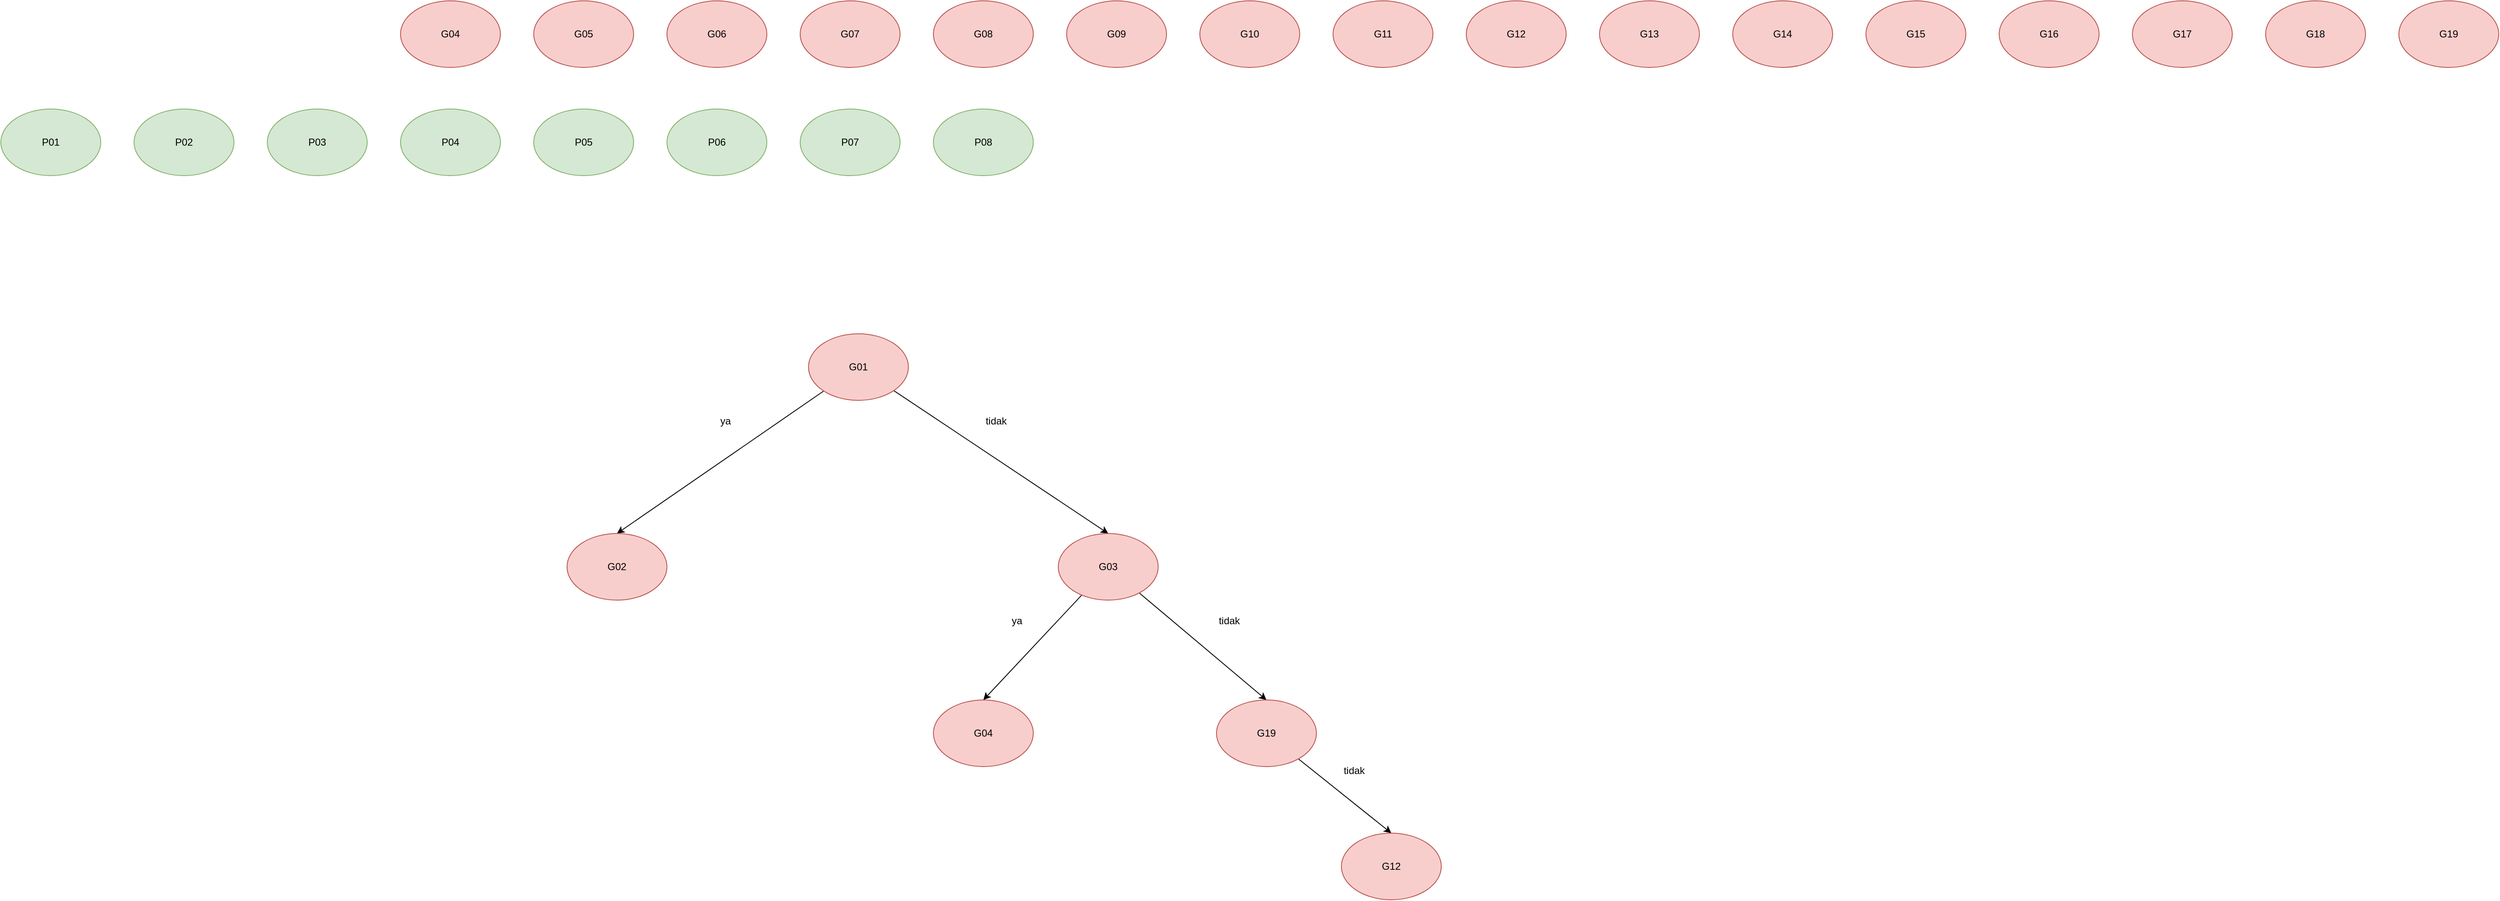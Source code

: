 <mxfile version="20.7.4" type="device"><diagram id="NqPHHrCfEFzcWrlSyfOa" name="Halaman-1"><mxGraphModel dx="1920" dy="1236" grid="1" gridSize="10" guides="1" tooltips="1" connect="1" arrows="1" fold="1" page="1" pageScale="1" pageWidth="1100" pageHeight="850" math="0" shadow="0"><root><mxCell id="0"/><mxCell id="1" parent="0"/><mxCell id="H273-vSWFd4fB-l9z2OT-55" style="edgeStyle=none;rounded=0;orthogonalLoop=1;jettySize=auto;html=1;entryX=0.5;entryY=0;entryDx=0;entryDy=0;" edge="1" parent="1" source="H273-vSWFd4fB-l9z2OT-1" target="H273-vSWFd4fB-l9z2OT-2"><mxGeometry relative="1" as="geometry"/></mxCell><mxCell id="H273-vSWFd4fB-l9z2OT-57" style="edgeStyle=none;rounded=0;orthogonalLoop=1;jettySize=auto;html=1;entryX=0.5;entryY=0;entryDx=0;entryDy=0;" edge="1" parent="1" source="H273-vSWFd4fB-l9z2OT-1" target="H273-vSWFd4fB-l9z2OT-3"><mxGeometry relative="1" as="geometry"/></mxCell><mxCell id="H273-vSWFd4fB-l9z2OT-1" value="G01" style="ellipse;whiteSpace=wrap;html=1;fillColor=#f8cecc;strokeColor=#b85450;" vertex="1" parent="1"><mxGeometry x="970" y="400" width="120" height="80" as="geometry"/></mxCell><mxCell id="H273-vSWFd4fB-l9z2OT-2" value="G02" style="ellipse;whiteSpace=wrap;html=1;fillColor=#f8cecc;strokeColor=#b85450;" vertex="1" parent="1"><mxGeometry x="680" y="640" width="120" height="80" as="geometry"/></mxCell><mxCell id="H273-vSWFd4fB-l9z2OT-60" style="edgeStyle=none;rounded=0;orthogonalLoop=1;jettySize=auto;html=1;entryX=0.5;entryY=0;entryDx=0;entryDy=0;" edge="1" parent="1" source="H273-vSWFd4fB-l9z2OT-3" target="H273-vSWFd4fB-l9z2OT-59"><mxGeometry relative="1" as="geometry"/></mxCell><mxCell id="H273-vSWFd4fB-l9z2OT-63" style="edgeStyle=none;rounded=0;orthogonalLoop=1;jettySize=auto;html=1;entryX=0.5;entryY=0;entryDx=0;entryDy=0;" edge="1" parent="1" source="H273-vSWFd4fB-l9z2OT-3" target="H273-vSWFd4fB-l9z2OT-62"><mxGeometry relative="1" as="geometry"/></mxCell><mxCell id="H273-vSWFd4fB-l9z2OT-3" value="G03&lt;br&gt;" style="ellipse;whiteSpace=wrap;html=1;fillColor=#f8cecc;strokeColor=#b85450;" vertex="1" parent="1"><mxGeometry x="1270" y="640" width="120" height="80" as="geometry"/></mxCell><mxCell id="H273-vSWFd4fB-l9z2OT-4" value="G04" style="ellipse;whiteSpace=wrap;html=1;fillColor=#f8cecc;strokeColor=#b85450;" vertex="1" parent="1"><mxGeometry x="480" width="120" height="80" as="geometry"/></mxCell><mxCell id="H273-vSWFd4fB-l9z2OT-5" value="G05" style="ellipse;whiteSpace=wrap;html=1;fillColor=#f8cecc;strokeColor=#b85450;" vertex="1" parent="1"><mxGeometry x="640" width="120" height="80" as="geometry"/></mxCell><mxCell id="H273-vSWFd4fB-l9z2OT-6" value="G06" style="ellipse;whiteSpace=wrap;html=1;fillColor=#f8cecc;strokeColor=#b85450;" vertex="1" parent="1"><mxGeometry x="800" width="120" height="80" as="geometry"/></mxCell><mxCell id="H273-vSWFd4fB-l9z2OT-7" value="G07" style="ellipse;whiteSpace=wrap;html=1;fillColor=#f8cecc;strokeColor=#b85450;" vertex="1" parent="1"><mxGeometry x="960" width="120" height="80" as="geometry"/></mxCell><mxCell id="H273-vSWFd4fB-l9z2OT-8" value="G08" style="ellipse;whiteSpace=wrap;html=1;fillColor=#f8cecc;strokeColor=#b85450;" vertex="1" parent="1"><mxGeometry x="1120" width="120" height="80" as="geometry"/></mxCell><mxCell id="H273-vSWFd4fB-l9z2OT-9" value="G09" style="ellipse;whiteSpace=wrap;html=1;fillColor=#f8cecc;strokeColor=#b85450;" vertex="1" parent="1"><mxGeometry x="1280" width="120" height="80" as="geometry"/></mxCell><mxCell id="H273-vSWFd4fB-l9z2OT-10" value="G10" style="ellipse;whiteSpace=wrap;html=1;fillColor=#f8cecc;strokeColor=#b85450;" vertex="1" parent="1"><mxGeometry x="1440" width="120" height="80" as="geometry"/></mxCell><mxCell id="H273-vSWFd4fB-l9z2OT-11" value="G11" style="ellipse;whiteSpace=wrap;html=1;fillColor=#f8cecc;strokeColor=#b85450;" vertex="1" parent="1"><mxGeometry x="1600" width="120" height="80" as="geometry"/></mxCell><mxCell id="H273-vSWFd4fB-l9z2OT-12" value="G12" style="ellipse;whiteSpace=wrap;html=1;fillColor=#f8cecc;strokeColor=#b85450;" vertex="1" parent="1"><mxGeometry x="1760" width="120" height="80" as="geometry"/></mxCell><mxCell id="H273-vSWFd4fB-l9z2OT-13" value="G13" style="ellipse;whiteSpace=wrap;html=1;fillColor=#f8cecc;strokeColor=#b85450;" vertex="1" parent="1"><mxGeometry x="1920" width="120" height="80" as="geometry"/></mxCell><mxCell id="H273-vSWFd4fB-l9z2OT-14" value="G14" style="ellipse;whiteSpace=wrap;html=1;fillColor=#f8cecc;strokeColor=#b85450;" vertex="1" parent="1"><mxGeometry x="2080" width="120" height="80" as="geometry"/></mxCell><mxCell id="H273-vSWFd4fB-l9z2OT-15" value="G15" style="ellipse;whiteSpace=wrap;html=1;fillColor=#f8cecc;strokeColor=#b85450;" vertex="1" parent="1"><mxGeometry x="2240" width="120" height="80" as="geometry"/></mxCell><mxCell id="H273-vSWFd4fB-l9z2OT-16" value="G16" style="ellipse;whiteSpace=wrap;html=1;fillColor=#f8cecc;strokeColor=#b85450;" vertex="1" parent="1"><mxGeometry x="2400" width="120" height="80" as="geometry"/></mxCell><mxCell id="H273-vSWFd4fB-l9z2OT-17" value="G17" style="ellipse;whiteSpace=wrap;html=1;fillColor=#f8cecc;strokeColor=#b85450;" vertex="1" parent="1"><mxGeometry x="2560" width="120" height="80" as="geometry"/></mxCell><mxCell id="H273-vSWFd4fB-l9z2OT-19" value="G18" style="ellipse;whiteSpace=wrap;html=1;fillColor=#f8cecc;strokeColor=#b85450;" vertex="1" parent="1"><mxGeometry x="2720" width="120" height="80" as="geometry"/></mxCell><mxCell id="H273-vSWFd4fB-l9z2OT-20" value="G19" style="ellipse;whiteSpace=wrap;html=1;fillColor=#f8cecc;strokeColor=#b85450;" vertex="1" parent="1"><mxGeometry x="2880" width="120" height="80" as="geometry"/></mxCell><mxCell id="H273-vSWFd4fB-l9z2OT-22" value="P01" style="ellipse;whiteSpace=wrap;html=1;fillColor=#d5e8d4;strokeColor=#82b366;" vertex="1" parent="1"><mxGeometry y="130" width="120" height="80" as="geometry"/></mxCell><mxCell id="H273-vSWFd4fB-l9z2OT-23" value="P02" style="ellipse;whiteSpace=wrap;html=1;fillColor=#d5e8d4;strokeColor=#82b366;" vertex="1" parent="1"><mxGeometry x="160" y="130" width="120" height="80" as="geometry"/></mxCell><mxCell id="H273-vSWFd4fB-l9z2OT-24" value="P03" style="ellipse;whiteSpace=wrap;html=1;fillColor=#d5e8d4;strokeColor=#82b366;" vertex="1" parent="1"><mxGeometry x="320" y="130" width="120" height="80" as="geometry"/></mxCell><mxCell id="H273-vSWFd4fB-l9z2OT-25" value="P04" style="ellipse;whiteSpace=wrap;html=1;fillColor=#d5e8d4;strokeColor=#82b366;" vertex="1" parent="1"><mxGeometry x="480" y="130" width="120" height="80" as="geometry"/></mxCell><mxCell id="H273-vSWFd4fB-l9z2OT-26" value="P05" style="ellipse;whiteSpace=wrap;html=1;fillColor=#d5e8d4;strokeColor=#82b366;" vertex="1" parent="1"><mxGeometry x="640" y="130" width="120" height="80" as="geometry"/></mxCell><mxCell id="H273-vSWFd4fB-l9z2OT-27" value="P06" style="ellipse;whiteSpace=wrap;html=1;fillColor=#d5e8d4;strokeColor=#82b366;" vertex="1" parent="1"><mxGeometry x="800" y="130" width="120" height="80" as="geometry"/></mxCell><mxCell id="H273-vSWFd4fB-l9z2OT-28" value="P07" style="ellipse;whiteSpace=wrap;html=1;fillColor=#d5e8d4;strokeColor=#82b366;" vertex="1" parent="1"><mxGeometry x="960" y="130" width="120" height="80" as="geometry"/></mxCell><mxCell id="H273-vSWFd4fB-l9z2OT-29" value="P08" style="ellipse;whiteSpace=wrap;html=1;fillColor=#d5e8d4;strokeColor=#82b366;" vertex="1" parent="1"><mxGeometry x="1120" y="130" width="120" height="80" as="geometry"/></mxCell><mxCell id="H273-vSWFd4fB-l9z2OT-56" value="ya" style="text;html=1;align=center;verticalAlign=middle;resizable=0;points=[];autosize=1;strokeColor=none;fillColor=none;" vertex="1" parent="1"><mxGeometry x="850" y="490" width="40" height="30" as="geometry"/></mxCell><mxCell id="H273-vSWFd4fB-l9z2OT-58" value="tidak" style="text;html=1;align=center;verticalAlign=middle;resizable=0;points=[];autosize=1;strokeColor=none;fillColor=none;" vertex="1" parent="1"><mxGeometry x="1170" y="490" width="50" height="30" as="geometry"/></mxCell><mxCell id="H273-vSWFd4fB-l9z2OT-59" value="G04" style="ellipse;whiteSpace=wrap;html=1;fillColor=#f8cecc;strokeColor=#b85450;" vertex="1" parent="1"><mxGeometry x="1120" y="840" width="120" height="80" as="geometry"/></mxCell><mxCell id="H273-vSWFd4fB-l9z2OT-61" value="ya" style="text;html=1;align=center;verticalAlign=middle;resizable=0;points=[];autosize=1;strokeColor=none;fillColor=none;" vertex="1" parent="1"><mxGeometry x="1200" y="730" width="40" height="30" as="geometry"/></mxCell><mxCell id="H273-vSWFd4fB-l9z2OT-66" style="edgeStyle=none;rounded=0;orthogonalLoop=1;jettySize=auto;html=1;entryX=0.5;entryY=0;entryDx=0;entryDy=0;" edge="1" parent="1" source="H273-vSWFd4fB-l9z2OT-62" target="H273-vSWFd4fB-l9z2OT-65"><mxGeometry relative="1" as="geometry"/></mxCell><mxCell id="H273-vSWFd4fB-l9z2OT-62" value="G19" style="ellipse;whiteSpace=wrap;html=1;fillColor=#f8cecc;strokeColor=#b85450;" vertex="1" parent="1"><mxGeometry x="1460" y="840" width="120" height="80" as="geometry"/></mxCell><mxCell id="H273-vSWFd4fB-l9z2OT-64" value="tidak" style="text;html=1;align=center;verticalAlign=middle;resizable=0;points=[];autosize=1;strokeColor=none;fillColor=none;" vertex="1" parent="1"><mxGeometry x="1450" y="730" width="50" height="30" as="geometry"/></mxCell><mxCell id="H273-vSWFd4fB-l9z2OT-65" value="G12" style="ellipse;whiteSpace=wrap;html=1;fillColor=#f8cecc;strokeColor=#b85450;" vertex="1" parent="1"><mxGeometry x="1610" y="1000" width="120" height="80" as="geometry"/></mxCell><mxCell id="H273-vSWFd4fB-l9z2OT-67" value="tidak" style="text;html=1;align=center;verticalAlign=middle;resizable=0;points=[];autosize=1;strokeColor=none;fillColor=none;" vertex="1" parent="1"><mxGeometry x="1600" y="910" width="50" height="30" as="geometry"/></mxCell></root></mxGraphModel></diagram></mxfile>
